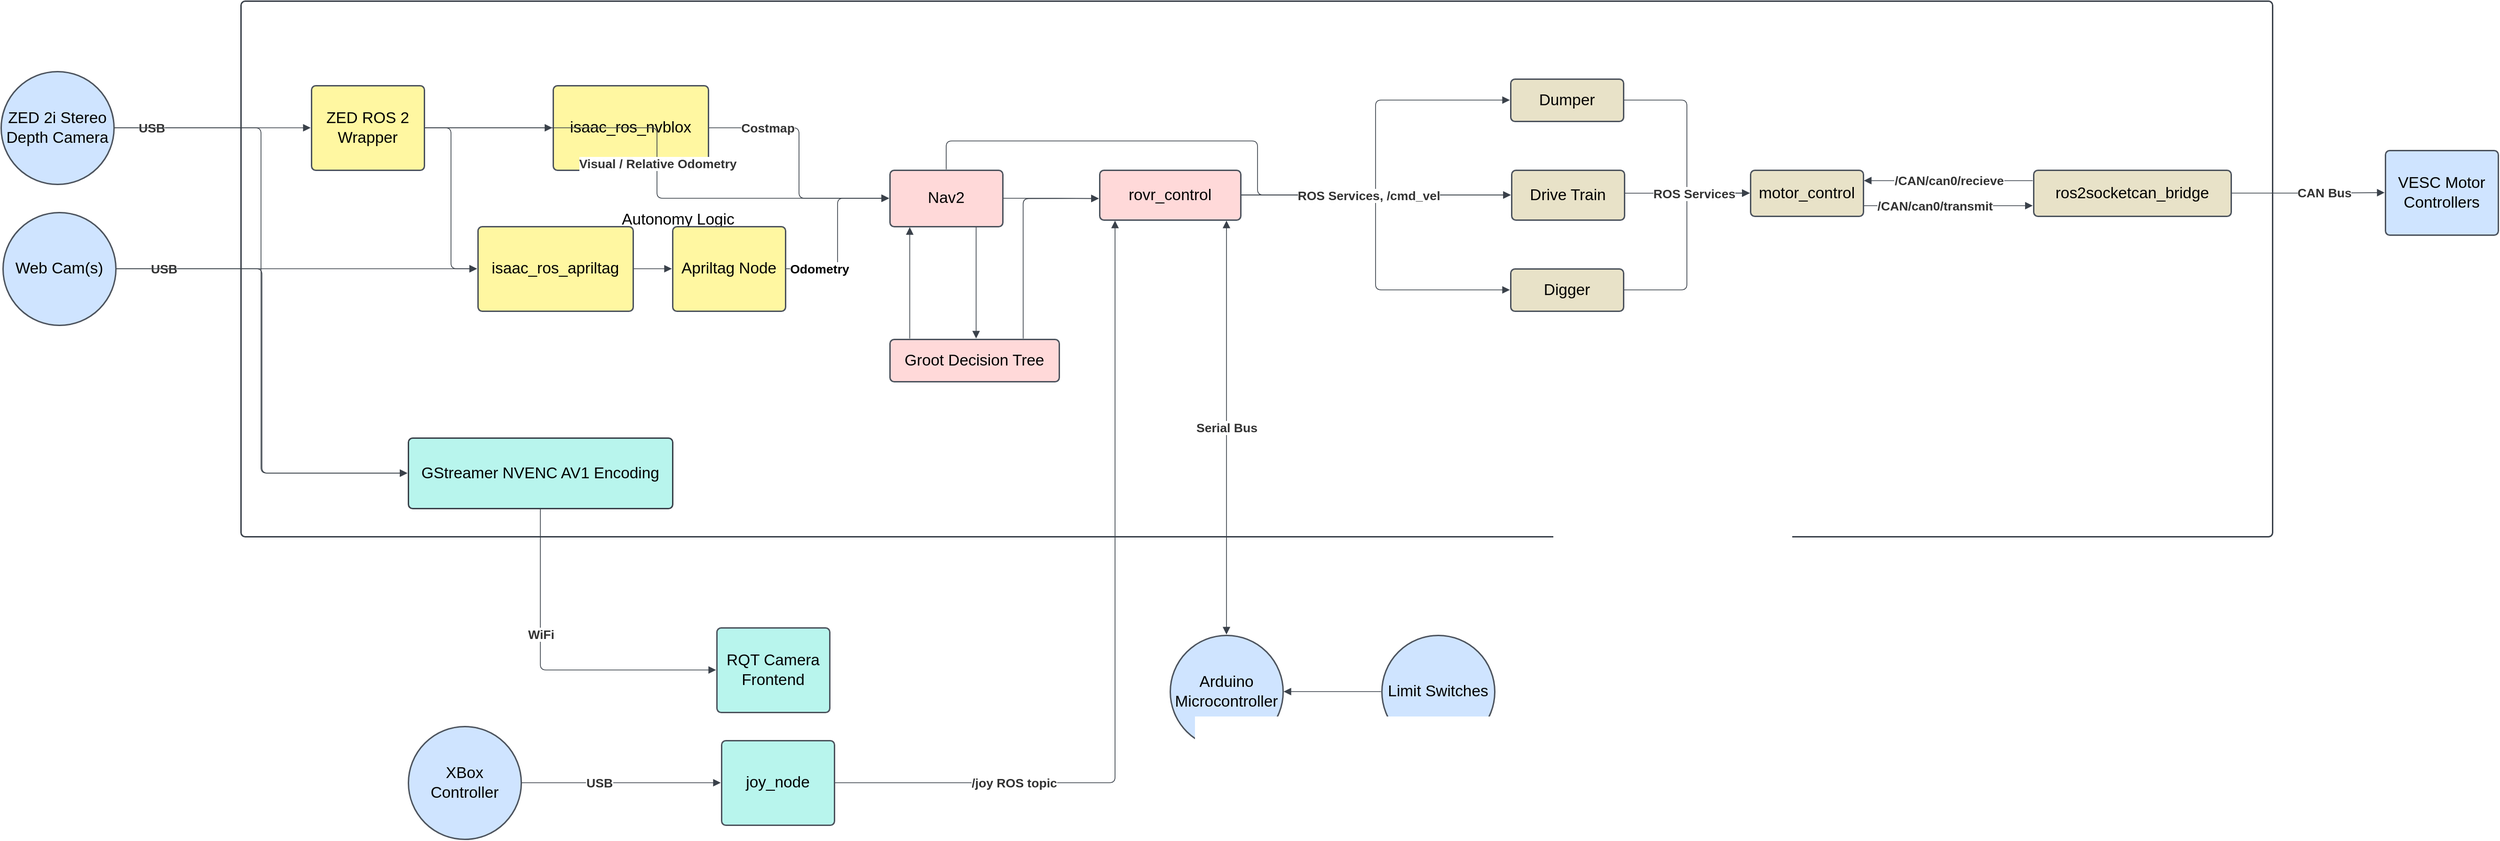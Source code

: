 <mxfile version="24.8.4">
  <diagram name="Page-1" id="nzlI4noky8QyzKr1ZAqP">
    <mxGraphModel dx="7074" dy="6132" grid="1" gridSize="10" guides="1" tooltips="1" connect="1" arrows="1" fold="1" page="1" pageScale="1" pageWidth="5000" pageHeight="5000" math="0" shadow="0">
      <root>
        <mxCell id="0" />
        <mxCell id="1" parent="0" />
        <mxCell id="s1f8qCJAI9QxE7t1kIPH-1" value="" style="html=1;overflow=block;blockSpacing=1;whiteSpace=wrap;container=1;pointerEvents=0;collapsible=0;recursiveResize=0;fontSize=13;spacing=0;strokeColor=#3a414a;strokeOpacity=100;fillOpacity=0;rounded=1;absoluteArcSize=1;arcSize=9;fillColor=#000000;strokeWidth=1.5;lucidId=xCAo-nISBQwh;" vertex="1" parent="1">
          <mxGeometry x="-1290" y="-2895" width="2160" height="570" as="geometry" />
        </mxCell>
        <mxCell id="s1f8qCJAI9QxE7t1kIPH-2" value="" style="html=1;overflow=block;blockSpacing=1;whiteSpace=wrap;container=1;pointerEvents=0;collapsible=0;recursiveResize=0;fontSize=13;spacing=0;strokeColor=#unset;fillOpacity=0;rounded=1;absoluteArcSize=1;arcSize=9;fillColor=#000000;strokeWidth=NaN;lucidId=1EAompwzQNym;" vertex="1" parent="1">
          <mxGeometry x="-844" y="-2243" width="270" height="240" as="geometry" />
        </mxCell>
        <mxCell id="s1f8qCJAI9QxE7t1kIPH-3" value="Autonomy Logic" style="html=1;overflow=block;blockSpacing=1;whiteSpace=wrap;container=1;pointerEvents=0;collapsible=0;recursiveResize=0;fontSize=16.7;spacing=0;strokeColor=#unset;fillOpacity=0;rounded=1;absoluteArcSize=1;arcSize=9;fillColor=#000000;strokeWidth=NaN;lucidId=46AoU0PxYPmU;" vertex="1" parent="1">
          <mxGeometry x="-1245" y="-2865" width="840" height="405" as="geometry" />
        </mxCell>
        <mxCell id="s1f8qCJAI9QxE7t1kIPH-4" value="ZED ROS 2 Wrapper" style="html=1;overflow=block;blockSpacing=1;whiteSpace=wrap;fontSize=16.7;fontColor=default;spacing=9;strokeColor=#4c535d;strokeOpacity=100;fillOpacity=100;rounded=1;absoluteArcSize=1;arcSize=9;fillColor=#fff7a1;strokeWidth=1.5;lucidId=KyAo8z8ExhfG;" vertex="1" parent="1">
          <mxGeometry x="-1215" y="-2805" width="120" height="90" as="geometry" />
        </mxCell>
        <mxCell id="s1f8qCJAI9QxE7t1kIPH-5" value="" style="html=1;jettySize=18;whiteSpace=wrap;fontSize=13;strokeColor=#3a414a;strokeOpacity=100;strokeWidth=0.8;rounded=1;arcSize=12;edgeStyle=orthogonalEdgeStyle;startArrow=none;endArrow=block;endFill=1;exitX=1.006;exitY=0.5;exitPerimeter=0;entryX=-0.005;entryY=0.5;entryPerimeter=0;lucidId=1yAom.1xQ5hS;" edge="1" parent="1" source="s1f8qCJAI9QxE7t1kIPH-4" target="s1f8qCJAI9QxE7t1kIPH-6">
          <mxGeometry width="100" height="100" relative="1" as="geometry">
            <Array as="points" />
          </mxGeometry>
        </mxCell>
        <mxCell id="s1f8qCJAI9QxE7t1kIPH-6" value="isaac_ros_nvblox" style="html=1;overflow=block;blockSpacing=1;whiteSpace=wrap;fontSize=16.7;fontColor=default;spacing=9;strokeColor=#4c535d;strokeOpacity=100;fillOpacity=100;rounded=1;absoluteArcSize=1;arcSize=9;fillColor=#fff7a1;strokeWidth=1.5;lucidId=3yAovOKMwKOS;" vertex="1" parent="1">
          <mxGeometry x="-958" y="-2805" width="165" height="90" as="geometry" />
        </mxCell>
        <mxCell id="s1f8qCJAI9QxE7t1kIPH-7" value="ZED 2i Stereo Depth Camera" style="html=1;overflow=block;blockSpacing=1;whiteSpace=wrap;ellipse;fontSize=16.7;fontColor=default;spacing=3.8;strokeColor=#4c535d;strokeOpacity=100;fillOpacity=100;rounded=1;absoluteArcSize=1;arcSize=9;fillColor=#cfe4ff;strokeWidth=1.5;lucidId=gAAoT4mZgpH4;" vertex="1" parent="1">
          <mxGeometry x="-1545" y="-2820" width="120" height="120" as="geometry" />
        </mxCell>
        <mxCell id="s1f8qCJAI9QxE7t1kIPH-8" value="" style="html=1;jettySize=18;whiteSpace=wrap;fontSize=13;strokeColor=#3a414a;strokeOpacity=100;strokeWidth=0.8;rounded=1;arcSize=12;edgeStyle=orthogonalEdgeStyle;startArrow=none;endArrow=block;endFill=1;exitX=1.006;exitY=0.5;exitPerimeter=0;entryX=-0.006;entryY=0.5;entryPerimeter=0;lucidId=uAAoZpnk.lx5;" edge="1" parent="1" source="s1f8qCJAI9QxE7t1kIPH-7" target="s1f8qCJAI9QxE7t1kIPH-4">
          <mxGeometry width="100" height="100" relative="1" as="geometry">
            <Array as="points" />
          </mxGeometry>
        </mxCell>
        <mxCell id="s1f8qCJAI9QxE7t1kIPH-9" value="USB" style="text;html=1;resizable=0;labelBackgroundColor=default;align=center;verticalAlign=middle;fontStyle=1;fontColor=#333333;fontSize=13.3;" vertex="1" parent="s1f8qCJAI9QxE7t1kIPH-8">
          <mxGeometry x="-0.621" relative="1" as="geometry" />
        </mxCell>
        <mxCell id="s1f8qCJAI9QxE7t1kIPH-10" value="isaac_ros_apriltag" style="html=1;overflow=block;blockSpacing=1;whiteSpace=wrap;fontSize=16.7;fontColor=default;spacing=9;strokeColor=#4c535d;strokeOpacity=100;fillOpacity=100;rounded=1;absoluteArcSize=1;arcSize=9;fillColor=#fff7a1;strokeWidth=1.5;lucidId=FAAo6VAevCXY;" vertex="1" parent="1">
          <mxGeometry x="-1038" y="-2655" width="165" height="90" as="geometry" />
        </mxCell>
        <mxCell id="s1f8qCJAI9QxE7t1kIPH-11" value="" style="html=1;jettySize=18;whiteSpace=wrap;fontSize=13;strokeColor=#3a414a;strokeOpacity=100;strokeWidth=0.8;rounded=1;arcSize=12;edgeStyle=orthogonalEdgeStyle;startArrow=none;endArrow=block;endFill=1;exitX=1.006;exitY=0.5;exitPerimeter=0;entryX=-0.005;entryY=0.5;entryPerimeter=0;lucidId=YAAooNK_J688;" edge="1" parent="1" source="s1f8qCJAI9QxE7t1kIPH-4" target="s1f8qCJAI9QxE7t1kIPH-10">
          <mxGeometry width="100" height="100" relative="1" as="geometry">
            <Array as="points" />
          </mxGeometry>
        </mxCell>
        <mxCell id="s1f8qCJAI9QxE7t1kIPH-12" value="Web Cam(s)" style="html=1;overflow=block;blockSpacing=1;whiteSpace=wrap;ellipse;fontSize=16.7;fontColor=default;spacing=3.8;strokeColor=#4c535d;strokeOpacity=100;fillOpacity=100;rounded=1;absoluteArcSize=1;arcSize=9;fillColor=#cfe4ff;strokeWidth=1.5;lucidId=eBAot1KjXQX6;" vertex="1" parent="1">
          <mxGeometry x="-1543" y="-2670" width="120" height="120" as="geometry" />
        </mxCell>
        <mxCell id="s1f8qCJAI9QxE7t1kIPH-13" value="" style="html=1;jettySize=18;whiteSpace=wrap;fontSize=13;strokeColor=#3a414a;strokeOpacity=100;strokeWidth=0.8;rounded=1;arcSize=12;edgeStyle=orthogonalEdgeStyle;startArrow=none;endArrow=block;endFill=1;exitX=1.006;exitY=0.5;exitPerimeter=0;entryX=-0.005;entryY=0.5;entryPerimeter=0;lucidId=yBAoZgwt2tPh;" edge="1" parent="1" source="s1f8qCJAI9QxE7t1kIPH-12" target="s1f8qCJAI9QxE7t1kIPH-10">
          <mxGeometry width="100" height="100" relative="1" as="geometry">
            <Array as="points" />
          </mxGeometry>
        </mxCell>
        <mxCell id="s1f8qCJAI9QxE7t1kIPH-14" value="USB" style="text;html=1;resizable=0;labelBackgroundColor=default;align=center;verticalAlign=middle;fontStyle=1;fontColor=#333333;fontSize=13.3;" vertex="1" parent="s1f8qCJAI9QxE7t1kIPH-13">
          <mxGeometry x="-0.74" relative="1" as="geometry" />
        </mxCell>
        <mxCell id="s1f8qCJAI9QxE7t1kIPH-15" value="GStreamer NVENC AV1 Encoding" style="html=1;overflow=block;blockSpacing=1;whiteSpace=wrap;fontSize=16.7;fontColor=default;spacing=3.8;strokeColor=#3a414a;strokeOpacity=100;fillOpacity=100;rounded=1;absoluteArcSize=1;arcSize=9;fillColor=#b8f5ed;strokeWidth=1.5;lucidId=TDAo5uBxIjJG;" vertex="1" parent="1">
          <mxGeometry x="-1112" y="-2430" width="281" height="75" as="geometry" />
        </mxCell>
        <mxCell id="s1f8qCJAI9QxE7t1kIPH-16" value="" style="html=1;jettySize=18;whiteSpace=wrap;fontSize=13;strokeColor=#3a414a;strokeOpacity=100;strokeWidth=0.8;rounded=1;arcSize=12;edgeStyle=orthogonalEdgeStyle;startArrow=none;endArrow=block;endFill=1;exitX=1.006;exitY=0.5;exitPerimeter=0;entryX=-0.003;entryY=0.5;entryPerimeter=0;lucidId=fEAopeB0Ya3p;" edge="1" parent="1" source="s1f8qCJAI9QxE7t1kIPH-7" target="s1f8qCJAI9QxE7t1kIPH-15">
          <mxGeometry width="100" height="100" relative="1" as="geometry">
            <Array as="points" />
          </mxGeometry>
        </mxCell>
        <mxCell id="s1f8qCJAI9QxE7t1kIPH-17" value="" style="html=1;jettySize=18;whiteSpace=wrap;fontSize=13;strokeColor=#3a414a;strokeOpacity=100;strokeWidth=0.8;rounded=1;arcSize=12;edgeStyle=orthogonalEdgeStyle;startArrow=none;endArrow=block;endFill=1;exitX=1.006;exitY=0.5;exitPerimeter=0;entryX=-0.003;entryY=0.5;entryPerimeter=0;lucidId=rEAoS7iL5a4W;" edge="1" parent="1" source="s1f8qCJAI9QxE7t1kIPH-12" target="s1f8qCJAI9QxE7t1kIPH-15">
          <mxGeometry width="100" height="100" relative="1" as="geometry">
            <Array as="points" />
          </mxGeometry>
        </mxCell>
        <mxCell id="s1f8qCJAI9QxE7t1kIPH-18" value="" style="html=1;jettySize=18;whiteSpace=wrap;fontSize=13;strokeColor=#3a414a;strokeOpacity=100;strokeWidth=0.8;rounded=1;arcSize=12;edgeStyle=orthogonalEdgeStyle;startArrow=none;endArrow=block;endFill=1;exitX=0.5;exitY=1.01;exitPerimeter=0;entryX=-0.006;entryY=0.5;entryPerimeter=0;lucidId=sFAoRHFET_8I;" edge="1" parent="1" source="s1f8qCJAI9QxE7t1kIPH-15" target="s1f8qCJAI9QxE7t1kIPH-20">
          <mxGeometry width="100" height="100" relative="1" as="geometry">
            <Array as="points" />
          </mxGeometry>
        </mxCell>
        <mxCell id="s1f8qCJAI9QxE7t1kIPH-19" value="WiFi" style="text;html=1;resizable=0;labelBackgroundColor=default;align=center;verticalAlign=middle;fontStyle=1;fontColor=#333333;fontSize=13.3;" vertex="1" parent="s1f8qCJAI9QxE7t1kIPH-18">
          <mxGeometry x="-0.256" relative="1" as="geometry" />
        </mxCell>
        <mxCell id="s1f8qCJAI9QxE7t1kIPH-20" value="RQT Camera Frontend" style="html=1;overflow=block;blockSpacing=1;whiteSpace=wrap;fontSize=16.7;fontColor=default;spacing=9;strokeColor=#4c535d;strokeOpacity=100;fillOpacity=100;rounded=1;absoluteArcSize=1;arcSize=9;fillColor=#b8f5ed;strokeWidth=1.5;lucidId=vFAo1Prgmrgn;" vertex="1" parent="1">
          <mxGeometry x="-784" y="-2228" width="120" height="90" as="geometry" />
        </mxCell>
        <mxCell id="s1f8qCJAI9QxE7t1kIPH-21" value="XBox Controller" style="html=1;overflow=block;blockSpacing=1;whiteSpace=wrap;ellipse;fontSize=16.7;fontColor=default;spacing=3.8;strokeColor=#4c535d;strokeOpacity=100;fillOpacity=100;rounded=1;absoluteArcSize=1;arcSize=9;fillColor=#cfe4ff;strokeWidth=1.5;lucidId=6FAos0ixWK-m;" vertex="1" parent="1">
          <mxGeometry x="-1112" y="-2123" width="120" height="120" as="geometry" />
        </mxCell>
        <mxCell id="s1f8qCJAI9QxE7t1kIPH-22" value="joy_node" style="html=1;overflow=block;blockSpacing=1;whiteSpace=wrap;fontSize=16.7;fontColor=default;spacing=9;strokeColor=#4c535d;strokeOpacity=100;fillOpacity=100;rounded=1;absoluteArcSize=1;arcSize=9;fillColor=#b8f5ed;strokeWidth=1.5;lucidId=lGAoiyKHXaE1;" vertex="1" parent="1">
          <mxGeometry x="-779" y="-2108" width="120" height="90" as="geometry" />
        </mxCell>
        <mxCell id="s1f8qCJAI9QxE7t1kIPH-23" value="" style="html=1;jettySize=18;whiteSpace=wrap;fontSize=13;strokeColor=#3a414a;strokeOpacity=100;strokeWidth=0.8;rounded=1;arcSize=12;edgeStyle=orthogonalEdgeStyle;startArrow=none;endArrow=block;endFill=1;exitX=1.006;exitY=0.5;exitPerimeter=0;entryX=-0.006;entryY=0.5;entryPerimeter=0;lucidId=wGAov85arL5.;" edge="1" parent="1" source="s1f8qCJAI9QxE7t1kIPH-21" target="s1f8qCJAI9QxE7t1kIPH-22">
          <mxGeometry width="100" height="100" relative="1" as="geometry">
            <Array as="points" />
          </mxGeometry>
        </mxCell>
        <mxCell id="s1f8qCJAI9QxE7t1kIPH-24" value="USB" style="text;html=1;resizable=0;labelBackgroundColor=default;align=center;verticalAlign=middle;fontStyle=1;fontColor=#333333;fontSize=13.3;" vertex="1" parent="s1f8qCJAI9QxE7t1kIPH-23">
          <mxGeometry x="-0.227" relative="1" as="geometry" />
        </mxCell>
        <mxCell id="s1f8qCJAI9QxE7t1kIPH-25" value="" style="html=1;jettySize=18;whiteSpace=wrap;fontSize=13;strokeColor=#3a414a;strokeOpacity=100;strokeWidth=0.8;rounded=1;arcSize=12;edgeStyle=orthogonalEdgeStyle;startArrow=none;endArrow=block;endFill=1;exitX=1.005;exitY=0.5;exitPerimeter=0;entryX=-0.006;entryY=0.5;entryPerimeter=0;lucidId=lIAoHsU6BeGI;" edge="1" parent="1" source="s1f8qCJAI9QxE7t1kIPH-10" target="s1f8qCJAI9QxE7t1kIPH-26">
          <mxGeometry width="100" height="100" relative="1" as="geometry">
            <Array as="points" />
          </mxGeometry>
        </mxCell>
        <mxCell id="s1f8qCJAI9QxE7t1kIPH-26" value="Apriltag Node" style="html=1;overflow=block;blockSpacing=1;whiteSpace=wrap;fontSize=16.7;fontColor=default;spacing=9;strokeColor=#4c535d;strokeOpacity=100;fillOpacity=100;rounded=1;absoluteArcSize=1;arcSize=9;fillColor=#fff7a1;strokeWidth=1.5;lucidId=oIAo5yIrcUel;" vertex="1" parent="1">
          <mxGeometry x="-831" y="-2655" width="120" height="90" as="geometry" />
        </mxCell>
        <mxCell id="s1f8qCJAI9QxE7t1kIPH-27" value="Nav2" style="html=1;overflow=block;blockSpacing=1;whiteSpace=wrap;fontSize=16.7;fontColor=default;spacing=9;strokeColor=#4c535d;strokeOpacity=100;fillOpacity=100;rounded=1;absoluteArcSize=1;arcSize=9;fillColor=#ffd9d9;strokeWidth=1.5;lucidId=LIAocLOxjkq5;" vertex="1" parent="1">
          <mxGeometry x="-600" y="-2715" width="120" height="60" as="geometry" />
        </mxCell>
        <mxCell id="s1f8qCJAI9QxE7t1kIPH-28" value="" style="html=1;jettySize=18;whiteSpace=wrap;fontSize=13;strokeColor=#3a414a;strokeOpacity=100;strokeWidth=0.8;rounded=1;arcSize=12;edgeStyle=orthogonalEdgeStyle;startArrow=none;endArrow=block;endFill=1;exitX=1.006;exitY=0.5;exitPerimeter=0;entryX=-0.006;entryY=0.5;entryPerimeter=0;lucidId=1IAo8MvG79Yu;" edge="1" parent="1" source="s1f8qCJAI9QxE7t1kIPH-26" target="s1f8qCJAI9QxE7t1kIPH-27">
          <mxGeometry width="100" height="100" relative="1" as="geometry">
            <Array as="points" />
          </mxGeometry>
        </mxCell>
        <mxCell id="s1f8qCJAI9QxE7t1kIPH-29" value="Odometry" style="text;html=1;resizable=0;labelBackgroundColor=default;align=center;verticalAlign=middle;fontStyle=1;fontSize=13.3;" vertex="1" parent="s1f8qCJAI9QxE7t1kIPH-28">
          <mxGeometry x="-0.617" relative="1" as="geometry" />
        </mxCell>
        <mxCell id="s1f8qCJAI9QxE7t1kIPH-30" value="" style="html=1;jettySize=18;whiteSpace=wrap;fontSize=13;strokeColor=#3a414a;strokeOpacity=100;strokeWidth=0.8;rounded=1;arcSize=12;edgeStyle=orthogonalEdgeStyle;startArrow=none;endArrow=block;endFill=1;exitX=1.005;exitY=0.5;exitPerimeter=0;entryX=-0.006;entryY=0.5;entryPerimeter=0;lucidId=8JAoWfU7ODrA;" edge="1" parent="1" source="s1f8qCJAI9QxE7t1kIPH-6" target="s1f8qCJAI9QxE7t1kIPH-27">
          <mxGeometry width="100" height="100" relative="1" as="geometry">
            <Array as="points" />
          </mxGeometry>
        </mxCell>
        <mxCell id="s1f8qCJAI9QxE7t1kIPH-31" value="Costmap" style="text;html=1;resizable=0;labelBackgroundColor=default;align=center;verticalAlign=middle;fontStyle=1;fontColor=#333333;fontSize=13.3;" vertex="1" parent="s1f8qCJAI9QxE7t1kIPH-30">
          <mxGeometry x="-0.534" relative="1" as="geometry" />
        </mxCell>
        <mxCell id="s1f8qCJAI9QxE7t1kIPH-32" value="" style="html=1;jettySize=18;whiteSpace=wrap;fontSize=13;strokeColor=#3a414a;strokeOpacity=100;strokeWidth=0.8;rounded=1;arcSize=12;edgeStyle=orthogonalEdgeStyle;startArrow=none;endArrow=block;endFill=1;exitX=1.006;exitY=0.5;exitPerimeter=0;entryX=-0.006;entryY=0.5;entryPerimeter=0;lucidId=iKAo.DhwzUKT;" edge="1" parent="1" source="s1f8qCJAI9QxE7t1kIPH-4" target="s1f8qCJAI9QxE7t1kIPH-27">
          <mxGeometry width="100" height="100" relative="1" as="geometry">
            <Array as="points" />
          </mxGeometry>
        </mxCell>
        <mxCell id="s1f8qCJAI9QxE7t1kIPH-33" value="Visual / Relative Odometry" style="text;html=1;resizable=0;labelBackgroundColor=default;align=center;verticalAlign=middle;fontStyle=1;fontColor=#333333;fontSize=13.3;" vertex="1" parent="s1f8qCJAI9QxE7t1kIPH-32">
          <mxGeometry relative="1" as="geometry" />
        </mxCell>
        <mxCell id="s1f8qCJAI9QxE7t1kIPH-34" value="Limit Switches" style="html=1;overflow=block;blockSpacing=1;whiteSpace=wrap;ellipse;fontSize=16.7;fontColor=default;spacing=3.8;strokeColor=#4c535d;strokeOpacity=100;fillOpacity=100;rounded=1;absoluteArcSize=1;arcSize=9;fillColor=#cfe4ff;strokeWidth=1.5;lucidId=7LAoMx78xqX8;" vertex="1" parent="1">
          <mxGeometry x="-77" y="-2220" width="120" height="120" as="geometry" />
        </mxCell>
        <mxCell id="s1f8qCJAI9QxE7t1kIPH-35" value="Arduino Microcontroller" style="html=1;overflow=block;blockSpacing=1;whiteSpace=wrap;ellipse;fontSize=16.7;spacing=3.8;strokeColor=#4c535d;strokeOpacity=100;fillOpacity=100;rounded=1;absoluteArcSize=1;arcSize=9;fillColor=#cfe4ff;strokeWidth=1.5;lucidId=sMAo8vFVJJw1;" vertex="1" parent="1">
          <mxGeometry x="-302" y="-2220" width="120" height="120" as="geometry" />
        </mxCell>
        <mxCell id="s1f8qCJAI9QxE7t1kIPH-36" value="" style="html=1;jettySize=18;whiteSpace=wrap;fontSize=13;strokeColor=#3a414a;strokeOpacity=100;strokeWidth=0.8;rounded=1;arcSize=12;edgeStyle=orthogonalEdgeStyle;startArrow=none;endArrow=block;endFill=1;exitX=0.118;exitY=-0.017;exitPerimeter=0;entryX=0.177;entryY=1.012;entryPerimeter=0;lucidId=TNAouVfWVSdi;" edge="1" parent="1" source="s1f8qCJAI9QxE7t1kIPH-43" target="s1f8qCJAI9QxE7t1kIPH-27">
          <mxGeometry width="100" height="100" relative="1" as="geometry">
            <Array as="points" />
          </mxGeometry>
        </mxCell>
        <mxCell id="s1f8qCJAI9QxE7t1kIPH-37" value="" style="html=1;jettySize=18;whiteSpace=wrap;fontSize=13;strokeColor=#3a414a;strokeOpacity=100;strokeWidth=0.8;rounded=1;arcSize=12;edgeStyle=orthogonalEdgeStyle;startArrow=none;endArrow=block;endFill=1;exitX=0.765;exitY=1.012;exitPerimeter=0;entryX=0.51;entryY=-0.017;entryPerimeter=0;lucidId=VNAoyc3Y2OXK;" edge="1" parent="1" source="s1f8qCJAI9QxE7t1kIPH-27" target="s1f8qCJAI9QxE7t1kIPH-43">
          <mxGeometry width="100" height="100" relative="1" as="geometry">
            <Array as="points" />
          </mxGeometry>
        </mxCell>
        <mxCell id="s1f8qCJAI9QxE7t1kIPH-38" value="" style="html=1;jettySize=18;whiteSpace=wrap;fontSize=13;strokeColor=#3a414a;strokeOpacity=100;strokeWidth=0.8;rounded=1;arcSize=12;edgeStyle=orthogonalEdgeStyle;startArrow=none;endArrow=block;endFill=1;exitX=1.006;exitY=0.5;exitPerimeter=0;entryX=0.11;entryY=1.014;entryPerimeter=0;lucidId=TPAon1_JtU_5;" edge="1" parent="1" source="s1f8qCJAI9QxE7t1kIPH-22" target="s1f8qCJAI9QxE7t1kIPH-40">
          <mxGeometry width="100" height="100" relative="1" as="geometry">
            <Array as="points" />
          </mxGeometry>
        </mxCell>
        <mxCell id="s1f8qCJAI9QxE7t1kIPH-39" value="/joy ROS topic" style="text;html=1;resizable=0;labelBackgroundColor=default;align=center;verticalAlign=middle;fontStyle=1;fontColor=#333333;fontSize=13.3;" vertex="1" parent="s1f8qCJAI9QxE7t1kIPH-38">
          <mxGeometry x="-0.576" relative="1" as="geometry" />
        </mxCell>
        <mxCell id="s1f8qCJAI9QxE7t1kIPH-40" value="rovr_control" style="html=1;overflow=block;blockSpacing=1;whiteSpace=wrap;fontSize=16.7;fontColor=default;spacing=9;strokeColor=#4c535d;strokeOpacity=100;fillOpacity=100;rounded=1;absoluteArcSize=1;arcSize=9;fillColor=#ffd9d9;strokeWidth=1.5;lucidId=BOAoF-kqiMbK;" vertex="1" parent="1">
          <mxGeometry x="-377" y="-2715" width="150" height="53" as="geometry" />
        </mxCell>
        <mxCell id="s1f8qCJAI9QxE7t1kIPH-41" value="" style="html=1;jettySize=18;whiteSpace=wrap;fontSize=13;strokeColor=#3a414a;strokeOpacity=100;strokeWidth=0.8;rounded=1;arcSize=12;edgeStyle=orthogonalEdgeStyle;startArrow=block;startFill=1;endArrow=block;endFill=1;exitX=0.5;exitY=-0.006;exitPerimeter=0;entryX=0.9;entryY=1.014;entryPerimeter=0;lucidId=SOAodAhKi3hw;" edge="1" parent="1" source="s1f8qCJAI9QxE7t1kIPH-35" target="s1f8qCJAI9QxE7t1kIPH-40">
          <mxGeometry width="100" height="100" relative="1" as="geometry">
            <Array as="points" />
          </mxGeometry>
        </mxCell>
        <mxCell id="s1f8qCJAI9QxE7t1kIPH-42" value="Serial Bus" style="text;html=1;resizable=0;labelBackgroundColor=default;align=center;verticalAlign=middle;fontStyle=1;fontColor=#333333;fontSize=13.3;" vertex="1" parent="s1f8qCJAI9QxE7t1kIPH-41">
          <mxGeometry relative="1" as="geometry" />
        </mxCell>
        <mxCell id="s1f8qCJAI9QxE7t1kIPH-43" value="Groot Decision Tree" style="html=1;overflow=block;blockSpacing=1;whiteSpace=wrap;fontSize=16.7;fontColor=default;spacing=9;strokeColor=#4c535d;strokeOpacity=100;fillOpacity=100;rounded=1;absoluteArcSize=1;arcSize=9;fillColor=#ffd9d9;strokeWidth=1.5;lucidId=ANAosagIwqIp;" vertex="1" parent="1">
          <mxGeometry x="-600" y="-2535" width="180" height="45" as="geometry" />
        </mxCell>
        <mxCell id="s1f8qCJAI9QxE7t1kIPH-44" value="" style="html=1;jettySize=18;whiteSpace=wrap;fontSize=13;strokeColor=#3a414a;strokeOpacity=100;strokeWidth=0.8;rounded=1;arcSize=12;edgeStyle=orthogonalEdgeStyle;startArrow=none;endArrow=block;endFill=1;exitX=-0.006;exitY=0.5;exitPerimeter=0;entryX=1.006;entryY=0.5;entryPerimeter=0;lucidId=3PAo3hkabsii;" edge="1" parent="1" source="s1f8qCJAI9QxE7t1kIPH-34" target="s1f8qCJAI9QxE7t1kIPH-35">
          <mxGeometry width="100" height="100" relative="1" as="geometry">
            <Array as="points" />
          </mxGeometry>
        </mxCell>
        <mxCell id="s1f8qCJAI9QxE7t1kIPH-45" value="" style="html=1;jettySize=18;whiteSpace=wrap;fontSize=13;strokeColor=#3a414a;strokeOpacity=100;strokeWidth=0.8;rounded=1;arcSize=12;edgeStyle=orthogonalEdgeStyle;startArrow=none;endArrow=block;endFill=1;exitX=1.006;exitY=0.5;exitPerimeter=0;entryX=-0.005;entryY=0.571;entryPerimeter=0;lucidId=DRAokRDzL0BF;" edge="1" parent="1" source="s1f8qCJAI9QxE7t1kIPH-27" target="s1f8qCJAI9QxE7t1kIPH-40">
          <mxGeometry width="100" height="100" relative="1" as="geometry">
            <Array as="points" />
          </mxGeometry>
        </mxCell>
        <mxCell id="s1f8qCJAI9QxE7t1kIPH-46" value="" style="html=1;jettySize=18;whiteSpace=wrap;fontSize=13;strokeColor=#3a414a;strokeOpacity=100;strokeWidth=0.8;rounded=1;arcSize=12;edgeStyle=orthogonalEdgeStyle;startArrow=none;endArrow=block;endFill=1;exitX=1.005;exitY=0.5;exitPerimeter=0;entryX=-0.006;entryY=0.5;entryPerimeter=0;lucidId=LTAosCxZbeAw;" edge="1" parent="1" source="s1f8qCJAI9QxE7t1kIPH-40" target="s1f8qCJAI9QxE7t1kIPH-47">
          <mxGeometry width="100" height="100" relative="1" as="geometry">
            <Array as="points" />
          </mxGeometry>
        </mxCell>
        <mxCell id="s1f8qCJAI9QxE7t1kIPH-47" value="Dumper" style="html=1;overflow=block;blockSpacing=1;whiteSpace=wrap;fontSize=16.7;fontColor=default;spacing=9;strokeColor=#4c535d;strokeOpacity=100;fillOpacity=100;rounded=1;absoluteArcSize=1;arcSize=9;fillColor=#e8e2c8;strokeWidth=1.5;lucidId=MTAoiQkH3ztl;" vertex="1" parent="1">
          <mxGeometry x="60" y="-2812" width="120" height="45" as="geometry" />
        </mxCell>
        <mxCell id="s1f8qCJAI9QxE7t1kIPH-48" value="" style="html=1;jettySize=18;whiteSpace=wrap;fontSize=13;strokeColor=#3a414a;strokeOpacity=100;strokeWidth=0.8;rounded=1;arcSize=12;edgeStyle=orthogonalEdgeStyle;startArrow=none;endArrow=block;endFill=1;exitX=0.788;exitY=-0.017;exitPerimeter=0;entryX=-0.005;entryY=0.571;entryPerimeter=0;lucidId=6TAo~vhgMiAK;" edge="1" parent="1" source="s1f8qCJAI9QxE7t1kIPH-43" target="s1f8qCJAI9QxE7t1kIPH-40">
          <mxGeometry width="100" height="100" relative="1" as="geometry">
            <Array as="points">
              <mxPoint x="-458" y="-2685" />
            </Array>
          </mxGeometry>
        </mxCell>
        <mxCell id="s1f8qCJAI9QxE7t1kIPH-49" value="" style="html=1;jettySize=18;whiteSpace=wrap;fontSize=13;strokeColor=#3a414a;strokeOpacity=100;strokeWidth=0.8;rounded=1;arcSize=12;edgeStyle=orthogonalEdgeStyle;startArrow=none;endArrow=block;endFill=1;exitX=1.005;exitY=0.5;exitPerimeter=0;entryX=-0.006;entryY=0.5;entryPerimeter=0;lucidId=BUAo4J9LTXO8;" edge="1" parent="1" source="s1f8qCJAI9QxE7t1kIPH-40" target="s1f8qCJAI9QxE7t1kIPH-50">
          <mxGeometry width="100" height="100" relative="1" as="geometry">
            <Array as="points" />
          </mxGeometry>
        </mxCell>
        <mxCell id="s1f8qCJAI9QxE7t1kIPH-50" value="Drive Train" style="html=1;overflow=block;blockSpacing=1;whiteSpace=wrap;fontSize=16.7;fontColor=default;spacing=9;strokeColor=#4c535d;strokeOpacity=100;fillOpacity=100;rounded=1;absoluteArcSize=1;arcSize=9;fillColor=#e8e2c8;strokeWidth=1.5;lucidId=EUAoyrFAX2Af;" vertex="1" parent="1">
          <mxGeometry x="61" y="-2715" width="120" height="53" as="geometry" />
        </mxCell>
        <mxCell id="s1f8qCJAI9QxE7t1kIPH-51" value="Digger" style="html=1;overflow=block;blockSpacing=1;whiteSpace=wrap;fontSize=16.7;fontColor=default;spacing=9;strokeColor=#4c535d;strokeOpacity=100;fillOpacity=100;rounded=1;absoluteArcSize=1;arcSize=9;fillColor=#e8e2c8;strokeWidth=1.5;lucidId=ZUAows1W2H1n;" vertex="1" parent="1">
          <mxGeometry x="60" y="-2610" width="120" height="45" as="geometry" />
        </mxCell>
        <mxCell id="s1f8qCJAI9QxE7t1kIPH-52" value="" style="html=1;jettySize=18;whiteSpace=wrap;fontSize=13;strokeColor=#3a414a;strokeOpacity=100;strokeWidth=0.8;rounded=1;arcSize=12;edgeStyle=orthogonalEdgeStyle;startArrow=none;endArrow=block;endFill=1;exitX=1.005;exitY=0.5;exitPerimeter=0;entryX=-0.006;entryY=0.5;entryPerimeter=0;lucidId=-UAoOJUIm5Rb;" edge="1" parent="1" source="s1f8qCJAI9QxE7t1kIPH-40" target="s1f8qCJAI9QxE7t1kIPH-51">
          <mxGeometry width="100" height="100" relative="1" as="geometry">
            <Array as="points" />
          </mxGeometry>
        </mxCell>
        <mxCell id="s1f8qCJAI9QxE7t1kIPH-53" value="" style="html=1;jettySize=18;whiteSpace=wrap;fontSize=13;strokeColor=#3a414a;strokeOpacity=100;strokeWidth=0.8;rounded=1;arcSize=12;edgeStyle=orthogonalEdgeStyle;startArrow=none;endArrow=block;endFill=1;exitX=1.006;exitY=0.464;exitPerimeter=0;entryX=-0.006;entryY=0.5;entryPerimeter=0;lucidId=GVAoEljftJZ_;" edge="1" parent="1" source="s1f8qCJAI9QxE7t1kIPH-50" target="s1f8qCJAI9QxE7t1kIPH-54">
          <mxGeometry width="100" height="100" relative="1" as="geometry">
            <Array as="points" />
          </mxGeometry>
        </mxCell>
        <mxCell id="s1f8qCJAI9QxE7t1kIPH-54" value="motor_control" style="html=1;overflow=block;blockSpacing=1;whiteSpace=wrap;fontSize=16.7;fontColor=default;spacing=9;strokeColor=#4c535d;strokeOpacity=100;fillOpacity=100;rounded=1;absoluteArcSize=1;arcSize=9;fillColor=#e8e2c8;strokeWidth=1.5;lucidId=HVAo92gO2rGs;" vertex="1" parent="1">
          <mxGeometry x="315" y="-2715" width="120" height="49" as="geometry" />
        </mxCell>
        <mxCell id="s1f8qCJAI9QxE7t1kIPH-55" value="" style="html=1;jettySize=18;whiteSpace=wrap;fontSize=13;strokeColor=#3a414a;strokeOpacity=100;strokeWidth=0.8;rounded=1;arcSize=12;edgeStyle=orthogonalEdgeStyle;startArrow=none;endArrow=block;endFill=1;exitX=1.006;exitY=0.5;exitPerimeter=0;entryX=-0.006;entryY=0.5;entryPerimeter=0;lucidId=5VAoqr4wFx5d;" edge="1" parent="1" source="s1f8qCJAI9QxE7t1kIPH-51" target="s1f8qCJAI9QxE7t1kIPH-54">
          <mxGeometry width="100" height="100" relative="1" as="geometry">
            <Array as="points" />
          </mxGeometry>
        </mxCell>
        <mxCell id="s1f8qCJAI9QxE7t1kIPH-56" value="" style="html=1;jettySize=18;whiteSpace=wrap;fontSize=13;strokeColor=#3a414a;strokeOpacity=100;strokeWidth=0.8;rounded=1;arcSize=12;edgeStyle=orthogonalEdgeStyle;startArrow=none;endArrow=block;endFill=1;exitX=1.006;exitY=0.5;exitPerimeter=0;entryX=-0.006;entryY=0.5;entryPerimeter=0;lucidId=~VAoCIyRuNvt;" edge="1" parent="1" source="s1f8qCJAI9QxE7t1kIPH-47" target="s1f8qCJAI9QxE7t1kIPH-54">
          <mxGeometry width="100" height="100" relative="1" as="geometry">
            <Array as="points" />
          </mxGeometry>
        </mxCell>
        <mxCell id="s1f8qCJAI9QxE7t1kIPH-57" value="ROS Services" style="text;html=1;resizable=0;labelBackgroundColor=default;align=center;verticalAlign=middle;fontStyle=1;fontColor=#333333;fontSize=13.3;" vertex="1" parent="s1f8qCJAI9QxE7t1kIPH-56">
          <mxGeometry x="0.489" relative="1" as="geometry" />
        </mxCell>
        <mxCell id="s1f8qCJAI9QxE7t1kIPH-58" value="ros2socketcan_bridge" style="html=1;overflow=block;blockSpacing=1;whiteSpace=wrap;fontSize=16.7;fontColor=default;spacing=9;strokeColor=#4c535d;strokeOpacity=100;fillOpacity=100;rounded=1;absoluteArcSize=1;arcSize=9;fillColor=#e8e2c8;strokeWidth=1.5;lucidId=rWAoxMnsCicn;" vertex="1" parent="1">
          <mxGeometry x="616" y="-2715" width="210" height="49" as="geometry" />
        </mxCell>
        <mxCell id="s1f8qCJAI9QxE7t1kIPH-59" value="" style="html=1;jettySize=18;whiteSpace=wrap;fontSize=13;strokeColor=#3a414a;strokeOpacity=100;strokeWidth=0.8;rounded=1;arcSize=12;edgeStyle=orthogonalEdgeStyle;startArrow=none;endArrow=block;endFill=1;exitX=1.004;exitY=0.5;exitPerimeter=0;entryX=-0.006;entryY=0.5;entryPerimeter=0;lucidId=SWAogHK7l3xB;" edge="1" parent="1" source="s1f8qCJAI9QxE7t1kIPH-58" target="s1f8qCJAI9QxE7t1kIPH-61">
          <mxGeometry width="100" height="100" relative="1" as="geometry">
            <Array as="points" />
          </mxGeometry>
        </mxCell>
        <mxCell id="s1f8qCJAI9QxE7t1kIPH-60" value="CAN Bus" style="text;html=1;resizable=0;labelBackgroundColor=default;align=center;verticalAlign=middle;fontStyle=1;fontColor=#333333;fontSize=13.3;" vertex="1" parent="s1f8qCJAI9QxE7t1kIPH-59">
          <mxGeometry x="0.207" relative="1" as="geometry" />
        </mxCell>
        <mxCell id="s1f8qCJAI9QxE7t1kIPH-61" value="VESC Motor Controllers" style="html=1;overflow=block;blockSpacing=1;whiteSpace=wrap;fontSize=16.7;fontColor=default;spacing=9;strokeColor=#4c535d;strokeOpacity=100;fillOpacity=100;rounded=1;absoluteArcSize=1;arcSize=9;fillColor=#cfe4ff;strokeWidth=1.5;lucidId=TWAoacW~ORA-;" vertex="1" parent="1">
          <mxGeometry x="990" y="-2736" width="120" height="90" as="geometry" />
        </mxCell>
        <mxCell id="s1f8qCJAI9QxE7t1kIPH-62" value="" style="html=1;jettySize=18;whiteSpace=wrap;fontSize=13;strokeColor=#3a414a;strokeOpacity=100;strokeWidth=0.8;rounded=1;arcSize=12;edgeStyle=orthogonalEdgeStyle;startArrow=none;endArrow=block;endFill=1;exitX=1.006;exitY=0.773;exitPerimeter=0;entryX=-0.004;entryY=0.773;entryPerimeter=0;lucidId=3XAoZu81Rp-R;" edge="1" parent="1" source="s1f8qCJAI9QxE7t1kIPH-54" target="s1f8qCJAI9QxE7t1kIPH-58">
          <mxGeometry width="100" height="100" relative="1" as="geometry">
            <Array as="points" />
          </mxGeometry>
        </mxCell>
        <mxCell id="s1f8qCJAI9QxE7t1kIPH-63" value="/CAN/can0/transmit" style="text;html=1;resizable=0;labelBackgroundColor=default;align=center;verticalAlign=middle;fontStyle=1;fontColor=#333333;fontSize=13.3;" vertex="1" parent="s1f8qCJAI9QxE7t1kIPH-62">
          <mxGeometry x="-0.16" relative="1" as="geometry" />
        </mxCell>
        <mxCell id="s1f8qCJAI9QxE7t1kIPH-64" value="" style="html=1;jettySize=18;whiteSpace=wrap;fontSize=13;strokeColor=#3a414a;strokeOpacity=100;strokeWidth=0.8;rounded=1;arcSize=12;edgeStyle=orthogonalEdgeStyle;startArrow=none;endArrow=block;endFill=1;exitX=-0.004;exitY=0.229;exitPerimeter=0;entryX=1.006;entryY=0.229;entryPerimeter=0;lucidId=5XAoR4MzEf9Y;" edge="1" parent="1" source="s1f8qCJAI9QxE7t1kIPH-58" target="s1f8qCJAI9QxE7t1kIPH-54">
          <mxGeometry width="100" height="100" relative="1" as="geometry">
            <Array as="points" />
          </mxGeometry>
        </mxCell>
        <mxCell id="s1f8qCJAI9QxE7t1kIPH-65" value="/CAN/can0/recieve" style="text;html=1;resizable=0;labelBackgroundColor=default;align=center;verticalAlign=middle;fontStyle=1;fontColor=#333333;fontSize=13.3;" vertex="1" parent="s1f8qCJAI9QxE7t1kIPH-64">
          <mxGeometry relative="1" as="geometry" />
        </mxCell>
        <mxCell id="s1f8qCJAI9QxE7t1kIPH-66" value="" style="html=1;jettySize=18;whiteSpace=wrap;fontSize=13;strokeColor=#3a414a;strokeOpacity=100;strokeWidth=0.8;rounded=1;arcSize=12;edgeStyle=orthogonalEdgeStyle;startArrow=none;endArrow=block;endFill=1;exitX=0.5;exitY=-0.012;exitPerimeter=0;entryX=-0.006;entryY=0.5;entryPerimeter=0;lucidId=a2Ao.YOI8IpP;" edge="1" parent="1" source="s1f8qCJAI9QxE7t1kIPH-27" target="s1f8qCJAI9QxE7t1kIPH-50">
          <mxGeometry width="100" height="100" relative="1" as="geometry">
            <Array as="points">
              <mxPoint x="-540" y="-2746" />
              <mxPoint x="-209" y="-2746" />
              <mxPoint x="-209" y="-2689" />
            </Array>
          </mxGeometry>
        </mxCell>
        <mxCell id="s1f8qCJAI9QxE7t1kIPH-67" value="ROS Services, /cmd_vel" style="text;html=1;resizable=0;labelBackgroundColor=default;align=center;verticalAlign=middle;fontStyle=1;fontColor=#333333;fontSize=13.3;" vertex="1" parent="s1f8qCJAI9QxE7t1kIPH-66">
          <mxGeometry x="0.56" relative="1" as="geometry" />
        </mxCell>
      </root>
    </mxGraphModel>
  </diagram>
</mxfile>
